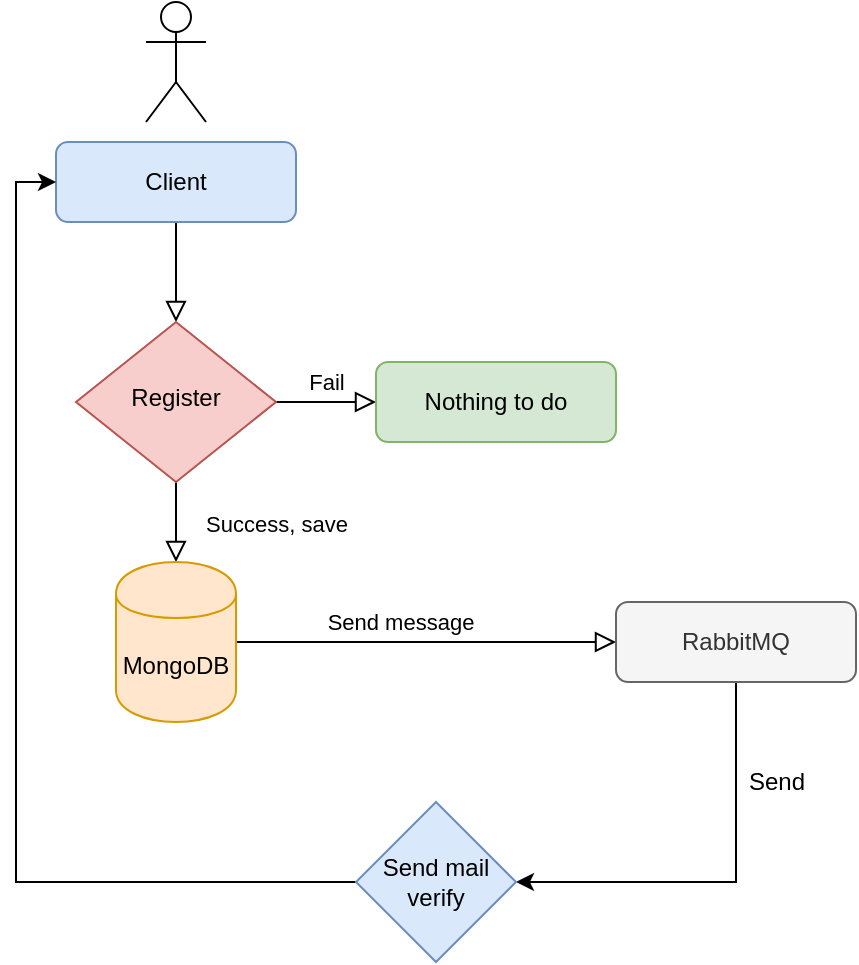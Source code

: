 <mxfile version="12.9.7" type="device"><diagram id="C5RBs43oDa-KdzZeNtuy" name="Page-1"><mxGraphModel dx="1422" dy="713" grid="1" gridSize="10" guides="1" tooltips="1" connect="1" arrows="1" fold="1" page="1" pageScale="1" pageWidth="827" pageHeight="1169" math="0" shadow="0"><root><mxCell id="WIyWlLk6GJQsqaUBKTNV-0"/><mxCell id="WIyWlLk6GJQsqaUBKTNV-1" parent="WIyWlLk6GJQsqaUBKTNV-0"/><mxCell id="WIyWlLk6GJQsqaUBKTNV-2" value="" style="rounded=0;html=1;jettySize=auto;orthogonalLoop=1;fontSize=11;endArrow=block;endFill=0;endSize=8;strokeWidth=1;shadow=0;labelBackgroundColor=none;edgeStyle=orthogonalEdgeStyle;" parent="WIyWlLk6GJQsqaUBKTNV-1" source="WIyWlLk6GJQsqaUBKTNV-3" target="WIyWlLk6GJQsqaUBKTNV-6" edge="1"><mxGeometry relative="1" as="geometry"/></mxCell><mxCell id="WIyWlLk6GJQsqaUBKTNV-3" value="Client" style="rounded=1;whiteSpace=wrap;html=1;fontSize=12;glass=0;strokeWidth=1;shadow=0;fillColor=#dae8fc;strokeColor=#6c8ebf;" parent="WIyWlLk6GJQsqaUBKTNV-1" vertex="1"><mxGeometry x="230" y="320" width="120" height="40" as="geometry"/></mxCell><mxCell id="WIyWlLk6GJQsqaUBKTNV-4" value="Success, save" style="rounded=0;html=1;jettySize=auto;orthogonalLoop=1;fontSize=11;endArrow=block;endFill=0;endSize=8;strokeWidth=1;shadow=0;labelBackgroundColor=none;edgeStyle=orthogonalEdgeStyle;" parent="WIyWlLk6GJQsqaUBKTNV-1" source="WIyWlLk6GJQsqaUBKTNV-6" edge="1"><mxGeometry y="50" relative="1" as="geometry"><mxPoint as="offset"/><mxPoint x="290" y="530" as="targetPoint"/></mxGeometry></mxCell><mxCell id="WIyWlLk6GJQsqaUBKTNV-5" value="Fail" style="edgeStyle=orthogonalEdgeStyle;rounded=0;html=1;jettySize=auto;orthogonalLoop=1;fontSize=11;endArrow=block;endFill=0;endSize=8;strokeWidth=1;shadow=0;labelBackgroundColor=none;" parent="WIyWlLk6GJQsqaUBKTNV-1" source="WIyWlLk6GJQsqaUBKTNV-6" target="WIyWlLk6GJQsqaUBKTNV-7" edge="1"><mxGeometry y="10" relative="1" as="geometry"><mxPoint as="offset"/></mxGeometry></mxCell><mxCell id="WIyWlLk6GJQsqaUBKTNV-6" value="Register" style="rhombus;whiteSpace=wrap;html=1;shadow=0;fontFamily=Helvetica;fontSize=12;align=center;strokeWidth=1;spacing=6;spacingTop=-4;fillColor=#f8cecc;strokeColor=#b85450;" parent="WIyWlLk6GJQsqaUBKTNV-1" vertex="1"><mxGeometry x="240" y="410" width="100" height="80" as="geometry"/></mxCell><mxCell id="WIyWlLk6GJQsqaUBKTNV-7" value="Nothing to do" style="rounded=1;whiteSpace=wrap;html=1;fontSize=12;glass=0;strokeWidth=1;shadow=0;fillColor=#d5e8d4;strokeColor=#82b366;" parent="WIyWlLk6GJQsqaUBKTNV-1" vertex="1"><mxGeometry x="390" y="430" width="120" height="40" as="geometry"/></mxCell><mxCell id="WIyWlLk6GJQsqaUBKTNV-9" value="Send message" style="edgeStyle=orthogonalEdgeStyle;rounded=0;html=1;jettySize=auto;orthogonalLoop=1;fontSize=11;endArrow=block;endFill=0;endSize=8;strokeWidth=1;shadow=0;labelBackgroundColor=none;exitX=1;exitY=0.5;exitDx=0;exitDy=0;" parent="WIyWlLk6GJQsqaUBKTNV-1" source="9worCt9goIU2eqlAULSg-1" target="WIyWlLk6GJQsqaUBKTNV-12" edge="1"><mxGeometry x="-0.143" y="10" relative="1" as="geometry"><mxPoint as="offset"/><mxPoint x="340" y="570" as="sourcePoint"/><Array as="points"/></mxGeometry></mxCell><mxCell id="9worCt9goIU2eqlAULSg-4" style="edgeStyle=orthogonalEdgeStyle;rounded=0;orthogonalLoop=1;jettySize=auto;html=1;entryX=1;entryY=0.5;entryDx=0;entryDy=0;" edge="1" parent="WIyWlLk6GJQsqaUBKTNV-1" source="WIyWlLk6GJQsqaUBKTNV-12" target="9worCt9goIU2eqlAULSg-3"><mxGeometry relative="1" as="geometry"><Array as="points"><mxPoint x="570" y="690"/></Array></mxGeometry></mxCell><mxCell id="WIyWlLk6GJQsqaUBKTNV-12" value="RabbitMQ" style="rounded=1;whiteSpace=wrap;html=1;fontSize=12;glass=0;strokeWidth=1;shadow=0;fillColor=#f5f5f5;strokeColor=#666666;fontColor=#333333;" parent="WIyWlLk6GJQsqaUBKTNV-1" vertex="1"><mxGeometry x="510" y="550" width="120" height="40" as="geometry"/></mxCell><mxCell id="9worCt9goIU2eqlAULSg-1" value="MongoDB" style="shape=cylinder;whiteSpace=wrap;html=1;boundedLbl=1;backgroundOutline=1;fillColor=#ffe6cc;strokeColor=#d79b00;" vertex="1" parent="WIyWlLk6GJQsqaUBKTNV-1"><mxGeometry x="260" y="530" width="60" height="80" as="geometry"/></mxCell><mxCell id="9worCt9goIU2eqlAULSg-2" value="" style="shape=umlActor;verticalLabelPosition=bottom;labelBackgroundColor=#ffffff;verticalAlign=top;html=1;outlineConnect=0;" vertex="1" parent="WIyWlLk6GJQsqaUBKTNV-1"><mxGeometry x="275" y="250" width="30" height="60" as="geometry"/></mxCell><mxCell id="9worCt9goIU2eqlAULSg-6" style="edgeStyle=orthogonalEdgeStyle;rounded=0;orthogonalLoop=1;jettySize=auto;html=1;entryX=0;entryY=0.5;entryDx=0;entryDy=0;" edge="1" parent="WIyWlLk6GJQsqaUBKTNV-1" source="9worCt9goIU2eqlAULSg-3" target="WIyWlLk6GJQsqaUBKTNV-3"><mxGeometry relative="1" as="geometry"/></mxCell><mxCell id="9worCt9goIU2eqlAULSg-3" value="Send mail&lt;br&gt;verify" style="rhombus;whiteSpace=wrap;html=1;fillColor=#dae8fc;strokeColor=#6c8ebf;" vertex="1" parent="WIyWlLk6GJQsqaUBKTNV-1"><mxGeometry x="380" y="650" width="80" height="80" as="geometry"/></mxCell><mxCell id="9worCt9goIU2eqlAULSg-5" value="Send" style="text;html=1;align=center;verticalAlign=middle;resizable=0;points=[];autosize=1;" vertex="1" parent="WIyWlLk6GJQsqaUBKTNV-1"><mxGeometry x="570" y="630" width="40" height="20" as="geometry"/></mxCell></root></mxGraphModel></diagram></mxfile>